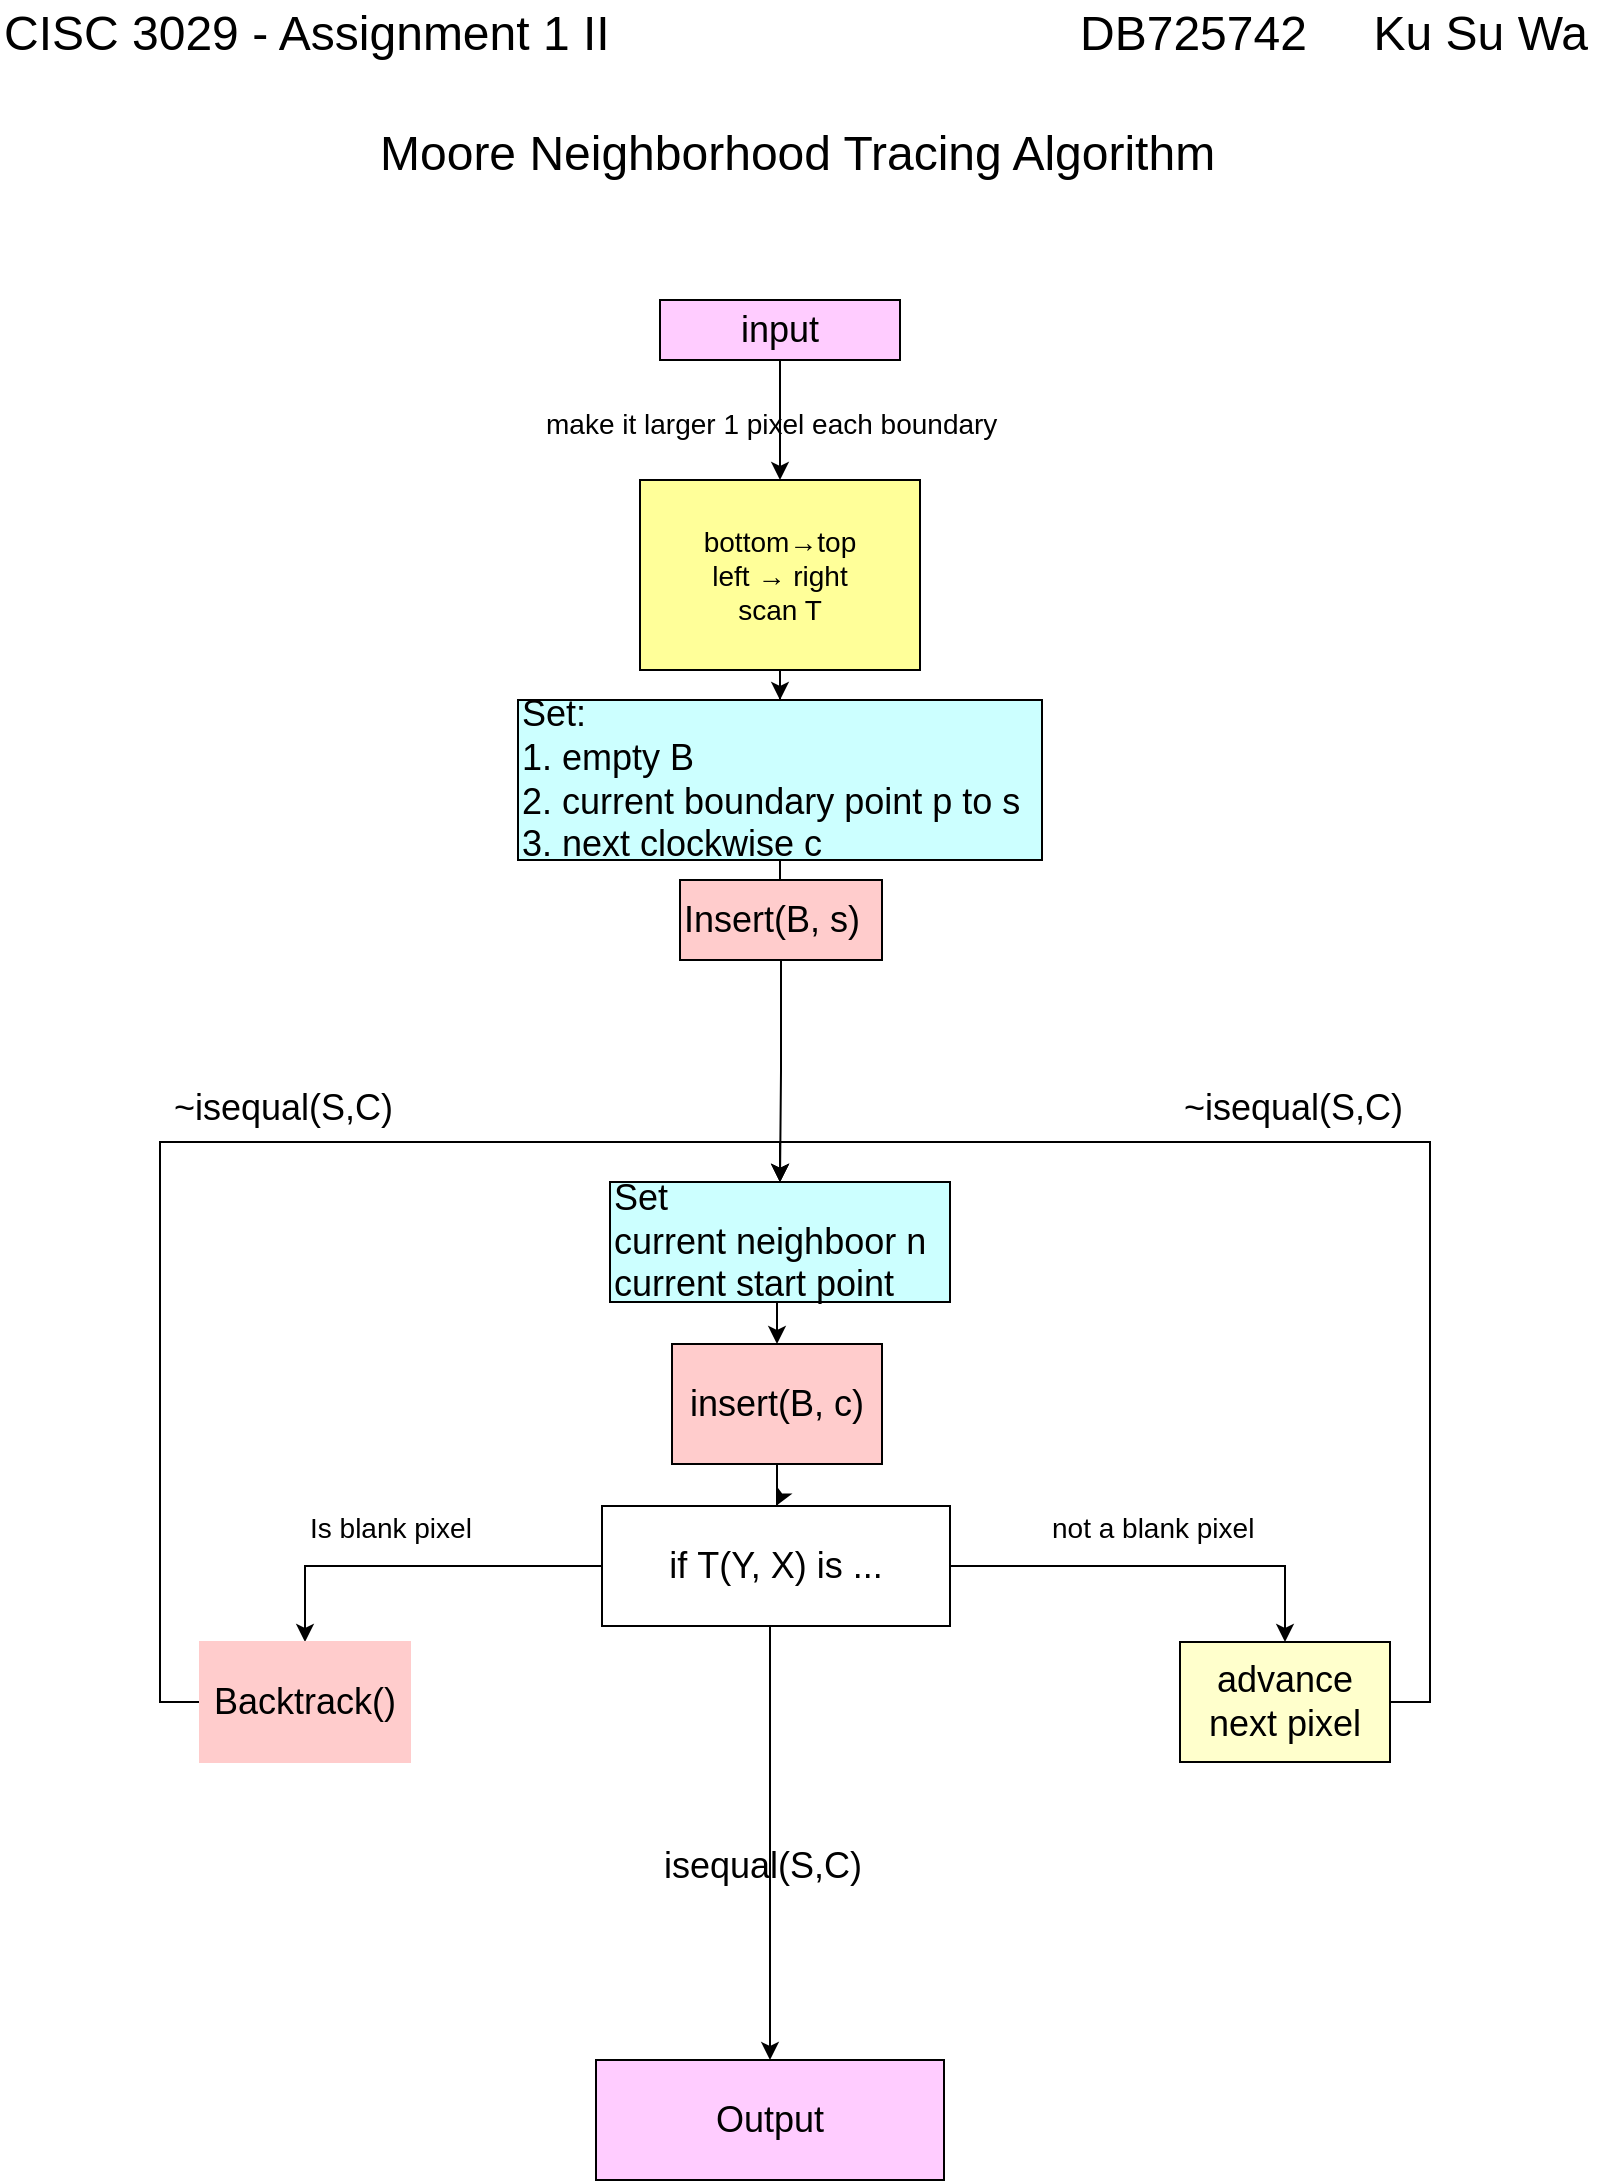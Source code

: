 <mxfile version="12.0.2" type="device" pages="1"><diagram id="fBTHp8CXdoOI-c22NVl2" name="Page-1"><mxGraphModel dx="1408" dy="789" grid="1" gridSize="10" guides="1" tooltips="1" connect="1" arrows="1" fold="1" page="1" pageScale="1" pageWidth="827" pageHeight="1169" math="0" shadow="0"><root><mxCell id="0"/><mxCell id="1" parent="0"/><mxCell id="inl6VtAAgH_CJPDDdK6u-2" value="" style="edgeStyle=orthogonalEdgeStyle;rounded=0;orthogonalLoop=1;jettySize=auto;html=1;" edge="1" parent="1" source="x8GerZaT7nXgpyahdDII-1" target="inl6VtAAgH_CJPDDdK6u-1"><mxGeometry relative="1" as="geometry"/></mxCell><mxCell id="x8GerZaT7nXgpyahdDII-1" value="&lt;font style=&quot;font-size: 18px&quot;&gt;input&lt;/font&gt;" style="rounded=0;whiteSpace=wrap;html=1;fillColor=#FFCCFF;" parent="1" vertex="1"><mxGeometry x="340" y="160" width="120" height="30" as="geometry"/></mxCell><mxCell id="inl6VtAAgH_CJPDDdK6u-5" value="" style="edgeStyle=orthogonalEdgeStyle;rounded=0;orthogonalLoop=1;jettySize=auto;html=1;" edge="1" parent="1" source="inl6VtAAgH_CJPDDdK6u-1" target="inl6VtAAgH_CJPDDdK6u-4"><mxGeometry relative="1" as="geometry"/></mxCell><mxCell id="inl6VtAAgH_CJPDDdK6u-1" value="&lt;font style=&quot;font-size: 14px&quot;&gt;bottom→top&lt;br&gt;left → right&lt;br&gt;scan T&lt;/font&gt;" style="rounded=0;whiteSpace=wrap;html=1;fillColor=#FFFF99;" vertex="1" parent="1"><mxGeometry x="330" y="250" width="140" height="95" as="geometry"/></mxCell><mxCell id="inl6VtAAgH_CJPDDdK6u-7" value="" style="edgeStyle=orthogonalEdgeStyle;rounded=0;orthogonalLoop=1;jettySize=auto;html=1;" edge="1" parent="1" source="inl6VtAAgH_CJPDDdK6u-4" target="inl6VtAAgH_CJPDDdK6u-6"><mxGeometry relative="1" as="geometry"/></mxCell><mxCell id="inl6VtAAgH_CJPDDdK6u-4" value="&lt;font style=&quot;font-size: 18px&quot;&gt;Set:&lt;br&gt;&lt;font&gt;1. empty B&lt;/font&gt;&lt;br&gt;&lt;font&gt;2. &lt;/font&gt;&lt;font&gt;current boundary point p to s&lt;br&gt;&lt;/font&gt;3. next clockwise c&lt;/font&gt;" style="rounded=0;whiteSpace=wrap;html=1;fillColor=#CCFFFF;align=left;" vertex="1" parent="1"><mxGeometry x="269" y="360" width="262" height="80" as="geometry"/></mxCell><mxCell id="inl6VtAAgH_CJPDDdK6u-9" value="" style="edgeStyle=orthogonalEdgeStyle;rounded=0;orthogonalLoop=1;jettySize=auto;html=1;" edge="1" parent="1" source="inl6VtAAgH_CJPDDdK6u-6" target="inl6VtAAgH_CJPDDdK6u-8"><mxGeometry relative="1" as="geometry"/></mxCell><mxCell id="inl6VtAAgH_CJPDDdK6u-6" value="&lt;font style=&quot;font-size: 18px&quot;&gt;Insert(B, s)&lt;/font&gt;" style="rounded=0;whiteSpace=wrap;html=1;fillColor=#FFCCCC;align=left;" vertex="1" parent="1"><mxGeometry x="350" y="450" width="101" height="40" as="geometry"/></mxCell><mxCell id="inl6VtAAgH_CJPDDdK6u-18" style="edgeStyle=orthogonalEdgeStyle;rounded=0;orthogonalLoop=1;jettySize=auto;html=1;exitX=0.5;exitY=1;exitDx=0;exitDy=0;entryX=0.5;entryY=0;entryDx=0;entryDy=0;" edge="1" parent="1" source="inl6VtAAgH_CJPDDdK6u-8" target="inl6VtAAgH_CJPDDdK6u-10"><mxGeometry relative="1" as="geometry"/></mxCell><mxCell id="inl6VtAAgH_CJPDDdK6u-8" value="&lt;font style=&quot;font-size: 18px&quot;&gt;Set&lt;br&gt;current neighboor n&lt;br&gt;current start point&lt;br&gt;&lt;/font&gt;" style="rounded=0;whiteSpace=wrap;html=1;fillColor=#CCFFFF;align=left;" vertex="1" parent="1"><mxGeometry x="315" y="601" width="170" height="60" as="geometry"/></mxCell><mxCell id="inl6VtAAgH_CJPDDdK6u-20" value="" style="edgeStyle=orthogonalEdgeStyle;rounded=0;orthogonalLoop=1;jettySize=auto;html=1;" edge="1" parent="1" source="inl6VtAAgH_CJPDDdK6u-10" target="inl6VtAAgH_CJPDDdK6u-19"><mxGeometry relative="1" as="geometry"/></mxCell><mxCell id="inl6VtAAgH_CJPDDdK6u-10" value="&lt;font style=&quot;font-size: 18px&quot;&gt;insert(B, c)&lt;br&gt;&lt;/font&gt;" style="rounded=0;whiteSpace=wrap;html=1;fillColor=#FFCCCC;align=center;" vertex="1" parent="1"><mxGeometry x="346" y="682" width="105" height="60" as="geometry"/></mxCell><mxCell id="inl6VtAAgH_CJPDDdK6u-21" style="edgeStyle=orthogonalEdgeStyle;rounded=0;orthogonalLoop=1;jettySize=auto;html=1;exitX=1;exitY=0.5;exitDx=0;exitDy=0;entryX=0.5;entryY=0;entryDx=0;entryDy=0;" edge="1" parent="1" source="inl6VtAAgH_CJPDDdK6u-19" target="inl6VtAAgH_CJPDDdK6u-14"><mxGeometry relative="1" as="geometry"/></mxCell><mxCell id="inl6VtAAgH_CJPDDdK6u-22" style="edgeStyle=orthogonalEdgeStyle;rounded=0;orthogonalLoop=1;jettySize=auto;html=1;exitX=0;exitY=0.5;exitDx=0;exitDy=0;entryX=0.5;entryY=0;entryDx=0;entryDy=0;" edge="1" parent="1" source="inl6VtAAgH_CJPDDdK6u-19" target="inl6VtAAgH_CJPDDdK6u-12"><mxGeometry relative="1" as="geometry"/></mxCell><mxCell id="inl6VtAAgH_CJPDDdK6u-28" value="" style="edgeStyle=orthogonalEdgeStyle;rounded=0;orthogonalLoop=1;jettySize=auto;html=1;" edge="1" parent="1" source="inl6VtAAgH_CJPDDdK6u-19" target="inl6VtAAgH_CJPDDdK6u-27"><mxGeometry relative="1" as="geometry"><Array as="points"><mxPoint x="395" y="840"/><mxPoint x="395" y="840"/></Array></mxGeometry></mxCell><mxCell id="inl6VtAAgH_CJPDDdK6u-19" value="&lt;font style=&quot;font-size: 18px&quot;&gt;if&amp;nbsp;T(Y, X) is ...&lt;br&gt;&lt;/font&gt;" style="rounded=0;whiteSpace=wrap;html=1;fillColor=#FFFFFF;align=center;" vertex="1" parent="1"><mxGeometry x="311" y="763" width="174" height="60" as="geometry"/></mxCell><mxCell id="inl6VtAAgH_CJPDDdK6u-27" value="&lt;font style=&quot;font-size: 18px&quot;&gt;Output&lt;br&gt;&lt;/font&gt;" style="rounded=0;whiteSpace=wrap;html=1;fillColor=#FFCCFF;align=center;" vertex="1" parent="1"><mxGeometry x="308" y="1040" width="174" height="60" as="geometry"/></mxCell><mxCell id="inl6VtAAgH_CJPDDdK6u-24" style="edgeStyle=orthogonalEdgeStyle;rounded=0;orthogonalLoop=1;jettySize=auto;html=1;exitX=1;exitY=0.5;exitDx=0;exitDy=0;entryX=0.5;entryY=0;entryDx=0;entryDy=0;" edge="1" parent="1" source="inl6VtAAgH_CJPDDdK6u-14" target="inl6VtAAgH_CJPDDdK6u-8"><mxGeometry relative="1" as="geometry"/></mxCell><mxCell id="inl6VtAAgH_CJPDDdK6u-14" value="&lt;font style=&quot;font-size: 18px&quot;&gt;advance next pixel&lt;br&gt;&lt;/font&gt;" style="rounded=0;whiteSpace=wrap;html=1;fillColor=#FFFFCC;align=center;" vertex="1" parent="1"><mxGeometry x="600" y="831" width="105" height="60" as="geometry"/></mxCell><mxCell id="inl6VtAAgH_CJPDDdK6u-23" style="edgeStyle=orthogonalEdgeStyle;rounded=0;orthogonalLoop=1;jettySize=auto;html=1;exitX=0;exitY=0.5;exitDx=0;exitDy=0;entryX=0.5;entryY=0;entryDx=0;entryDy=0;" edge="1" parent="1" source="inl6VtAAgH_CJPDDdK6u-12" target="inl6VtAAgH_CJPDDdK6u-8"><mxGeometry relative="1" as="geometry"/></mxCell><mxCell id="inl6VtAAgH_CJPDDdK6u-12" value="&lt;font style=&quot;font-size: 18px&quot;&gt;Backtrack()&lt;br&gt;&lt;/font&gt;" style="rounded=0;whiteSpace=wrap;html=1;fillColor=#FFCCCC;align=center;strokeColor=#FFCCCC;" vertex="1" parent="1"><mxGeometry x="110" y="831" width="105" height="60" as="geometry"/></mxCell><mxCell id="x8GerZaT7nXgpyahdDII-23" value="&lt;font style=&quot;font-size: 24px&quot;&gt;CISC 3029 - Assignment 1 II&lt;/font&gt;" style="text;html=1;resizable=0;points=[];autosize=1;align=left;verticalAlign=top;spacingTop=-4;" parent="1" vertex="1"><mxGeometry x="10" y="10" width="320" height="20" as="geometry"/></mxCell><mxCell id="x8GerZaT7nXgpyahdDII-24" value="&lt;font style=&quot;font-size: 24px&quot;&gt;Moore Neighborhood Tracing Algorithm&lt;/font&gt;" style="text;html=1;resizable=0;points=[];autosize=1;align=left;verticalAlign=top;spacingTop=-4;" parent="1" vertex="1"><mxGeometry x="198" y="70" width="430" height="20" as="geometry"/></mxCell><mxCell id="x8GerZaT7nXgpyahdDII-25" value="&lt;font style=&quot;font-size: 24px&quot;&gt;DB725742&amp;nbsp; &amp;nbsp; &amp;nbsp;Ku Su Wa&lt;/font&gt;" style="text;html=1;resizable=0;points=[];autosize=1;align=left;verticalAlign=top;spacingTop=-4;" parent="1" vertex="1"><mxGeometry x="548" y="10" width="270" height="20" as="geometry"/></mxCell><mxCell id="inl6VtAAgH_CJPDDdK6u-3" value="&lt;font style=&quot;font-size: 14px&quot;&gt;make it larger 1 pixel each boundary&lt;/font&gt;" style="text;html=1;resizable=0;points=[];autosize=1;align=left;verticalAlign=top;spacingTop=-4;" vertex="1" parent="1"><mxGeometry x="280.5" y="211" width="240" height="20" as="geometry"/></mxCell><mxCell id="inl6VtAAgH_CJPDDdK6u-16" value="&lt;font style=&quot;font-size: 14px&quot;&gt;Is blank pixel&lt;/font&gt;" style="text;html=1;resizable=0;points=[];autosize=1;align=left;verticalAlign=top;spacingTop=-4;" vertex="1" parent="1"><mxGeometry x="162.5" y="763" width="100" height="20" as="geometry"/></mxCell><mxCell id="inl6VtAAgH_CJPDDdK6u-17" value="&lt;font style=&quot;font-size: 14px&quot;&gt;not a blank pixel&lt;/font&gt;" style="text;html=1;resizable=0;points=[];autosize=1;align=left;verticalAlign=top;spacingTop=-4;" vertex="1" parent="1"><mxGeometry x="533.5" y="763" width="120" height="20" as="geometry"/></mxCell><mxCell id="inl6VtAAgH_CJPDDdK6u-25" value="&lt;font style=&quot;font-size: 18px&quot;&gt;~isequal(S,C)&lt;/font&gt;" style="text;html=1;resizable=0;points=[];autosize=1;align=left;verticalAlign=top;spacingTop=-4;" vertex="1" parent="1"><mxGeometry x="95" y="551" width="130" height="20" as="geometry"/></mxCell><mxCell id="inl6VtAAgH_CJPDDdK6u-26" value="&lt;span style=&quot;font-size: 18px&quot;&gt;~isequal(S,C)&lt;/span&gt;" style="text;html=1;resizable=0;points=[];autosize=1;align=left;verticalAlign=top;spacingTop=-4;" vertex="1" parent="1"><mxGeometry x="600" y="551" width="130" height="20" as="geometry"/></mxCell><mxCell id="inl6VtAAgH_CJPDDdK6u-29" value="&lt;span style=&quot;font-size: 18px&quot;&gt;isequal(S,C)&lt;/span&gt;" style="text;html=1;resizable=0;points=[];autosize=1;align=left;verticalAlign=top;spacingTop=-4;" vertex="1" parent="1"><mxGeometry x="340" y="930" width="110" height="20" as="geometry"/></mxCell></root></mxGraphModel></diagram></mxfile>